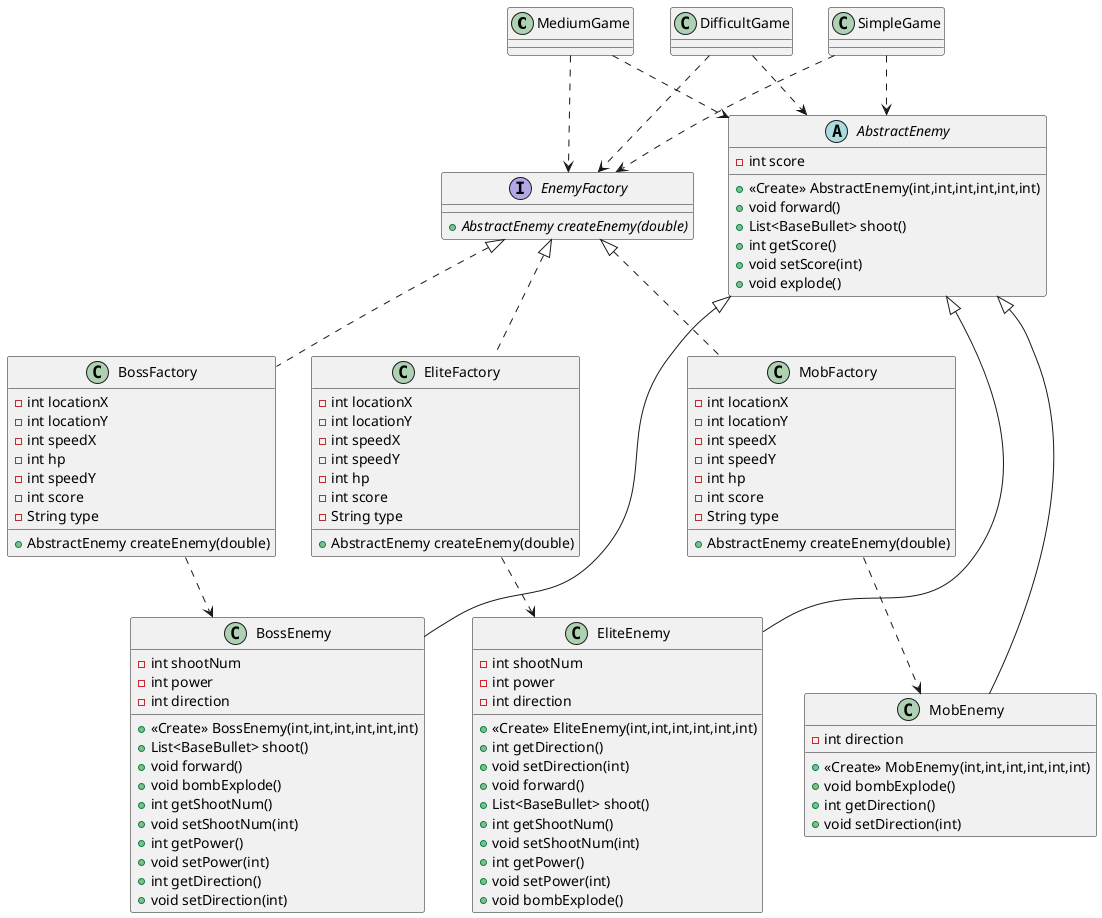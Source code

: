 @startuml
class MediumGame {
'- Context heroContext
'- Context enemyContext
'+ <<Create>> MediumGame(int,boolean)
'+ void generateEnemyAircrafts()
'+ void playBGM()
'+ void shootAction()
'+ void aircraftsMoveAction()
'+ void crashCheckAction()
'+ void paint(Graphics)
}
class BossFactory {
- int locationX
- int locationY
- int speedX
- int hp
- int speedY
- int score
- String type
+ AbstractEnemy createEnemy(double)
}
class MobEnemy {
- int direction
+ <<Create>> MobEnemy(int,int,int,int,int,int)
+ void bombExplode()
+ int getDirection()
+ void setDirection(int)
}
class EliteEnemy {
- int shootNum
- int power
- int direction
+ <<Create>> EliteEnemy(int,int,int,int,int,int)
+ int getDirection()
+ void setDirection(int)
+ void forward()
+ List<BaseBullet> shoot()
+ int getShootNum()
+ void setShootNum(int)
+ int getPower()
+ void setPower(int)
+ void bombExplode()
}
interface EnemyFactory {
+ {abstract}AbstractEnemy createEnemy(double)
}
class EliteFactory {
- int locationX
- int locationY
- int speedX
- int speedY
- int hp
- int score
- String type
+ AbstractEnemy createEnemy(double)
}
class DifficultGame {
'- Context heroContext
'- Context enemyContext
'+ <<Create>> DifficultGame(int,boolean)
'+ void generateEnemyAircrafts()
'+ void playBGM()
'+ void shootAction()
'+ void aircraftsMoveAction()
'+ void crashCheckAction()
'+ void paint(Graphics)
}
abstract class AbstractEnemy {
- int score
+ <<Create>> AbstractEnemy(int,int,int,int,int,int)
+ void forward()
+ List<BaseBullet> shoot()
+ int getScore()
+ void setScore(int)
+ void explode()
}
class SimpleGame {
'- Context heroContext
'- Context enemyContext
'+ <<Create>> SimpleGame(int,boolean)
'+ void generateEnemyAircrafts()
'+ void playBGM()
'+ void shootAction()
'+ void aircraftsMoveAction()
'+ void crashCheckAction()
'+ void paint(Graphics)
}
class BossEnemy {
- int shootNum
- int power
- int direction
+ <<Create>> BossEnemy(int,int,int,int,int,int)
+ List<BaseBullet> shoot()
+ void forward()
+ void bombExplode()
+ int getShootNum()
+ void setShootNum(int)
+ int getPower()
+ void setPower(int)
+ int getDirection()
+ void setDirection(int)
}
class MobFactory {
- int locationX
- int locationY
- int speedX
- int speedY
- int hp
- int score
- String type
+ AbstractEnemy createEnemy(double)
}


AbstractEnemy <|--- MobEnemy
AbstractEnemy <|--- EliteEnemy
AbstractEnemy <|--- BossEnemy

EnemyFactory <|.. BossFactory
EnemyFactory <|.. EliteFactory
EnemyFactory <|.. MobFactory
MobFactory ..> MobEnemy
EliteFactory ..> EliteEnemy
BossFactory ..> BossEnemy

MediumGame ..> AbstractEnemy
MediumGame ..> EnemyFactory
SimpleGame ..> AbstractEnemy
SimpleGame ..> EnemyFactory
DifficultGame ..> AbstractEnemy
DifficultGame ..> EnemyFactory
@enduml